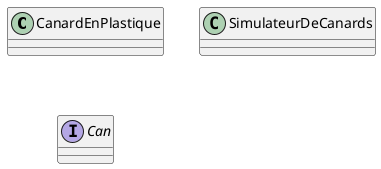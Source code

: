 @startuml
'https://plantuml.com/class-diagram

class CanardEnPlastique
class SimulateurDeCanards

interface Can


@enduml
